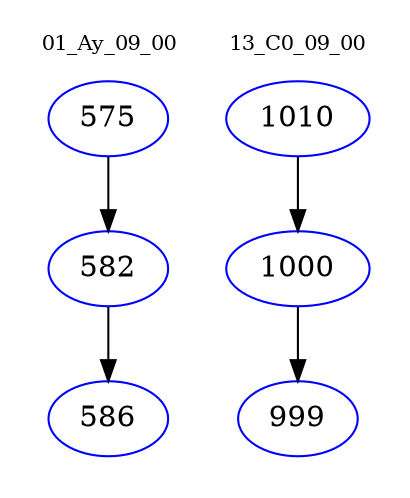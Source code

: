 digraph{
subgraph cluster_0 {
color = white
label = "01_Ay_09_00";
fontsize=10;
T0_575 [label="575", color="blue"]
T0_575 -> T0_582 [color="black"]
T0_582 [label="582", color="blue"]
T0_582 -> T0_586 [color="black"]
T0_586 [label="586", color="blue"]
}
subgraph cluster_1 {
color = white
label = "13_C0_09_00";
fontsize=10;
T1_1010 [label="1010", color="blue"]
T1_1010 -> T1_1000 [color="black"]
T1_1000 [label="1000", color="blue"]
T1_1000 -> T1_999 [color="black"]
T1_999 [label="999", color="blue"]
}
}
